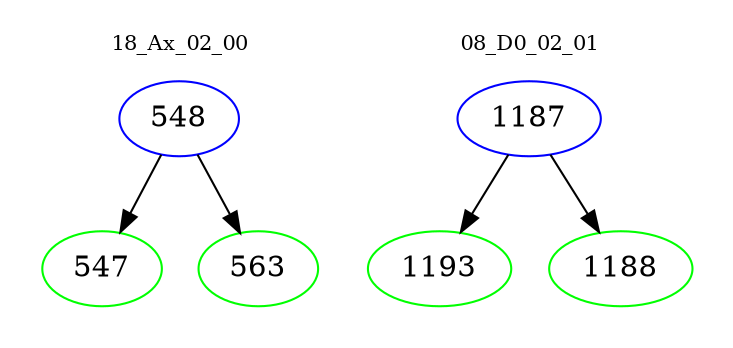 digraph{
subgraph cluster_0 {
color = white
label = "18_Ax_02_00";
fontsize=10;
T0_548 [label="548", color="blue"]
T0_548 -> T0_547 [color="black"]
T0_547 [label="547", color="green"]
T0_548 -> T0_563 [color="black"]
T0_563 [label="563", color="green"]
}
subgraph cluster_1 {
color = white
label = "08_D0_02_01";
fontsize=10;
T1_1187 [label="1187", color="blue"]
T1_1187 -> T1_1193 [color="black"]
T1_1193 [label="1193", color="green"]
T1_1187 -> T1_1188 [color="black"]
T1_1188 [label="1188", color="green"]
}
}
